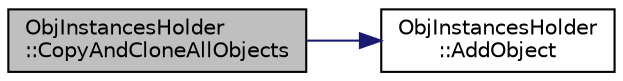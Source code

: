 digraph "ObjInstancesHolder::CopyAndCloneAllObjects"
{
  edge [fontname="Helvetica",fontsize="10",labelfontname="Helvetica",labelfontsize="10"];
  node [fontname="Helvetica",fontsize="10",shape=record];
  rankdir="LR";
  Node1 [label="ObjInstancesHolder\l::CopyAndCloneAllObjects",height=0.2,width=0.4,color="black", fillcolor="grey75", style="filled" fontcolor="black"];
  Node1 -> Node2 [color="midnightblue",fontsize="10",style="solid",fontname="Helvetica"];
  Node2 [label="ObjInstancesHolder\l::AddObject",height=0.2,width=0.4,color="black", fillcolor="white", style="filled",URL="$d3/de4/class_obj_instances_holder.html#a7321b421515b7ccdd38072aef8085a48"];
}
